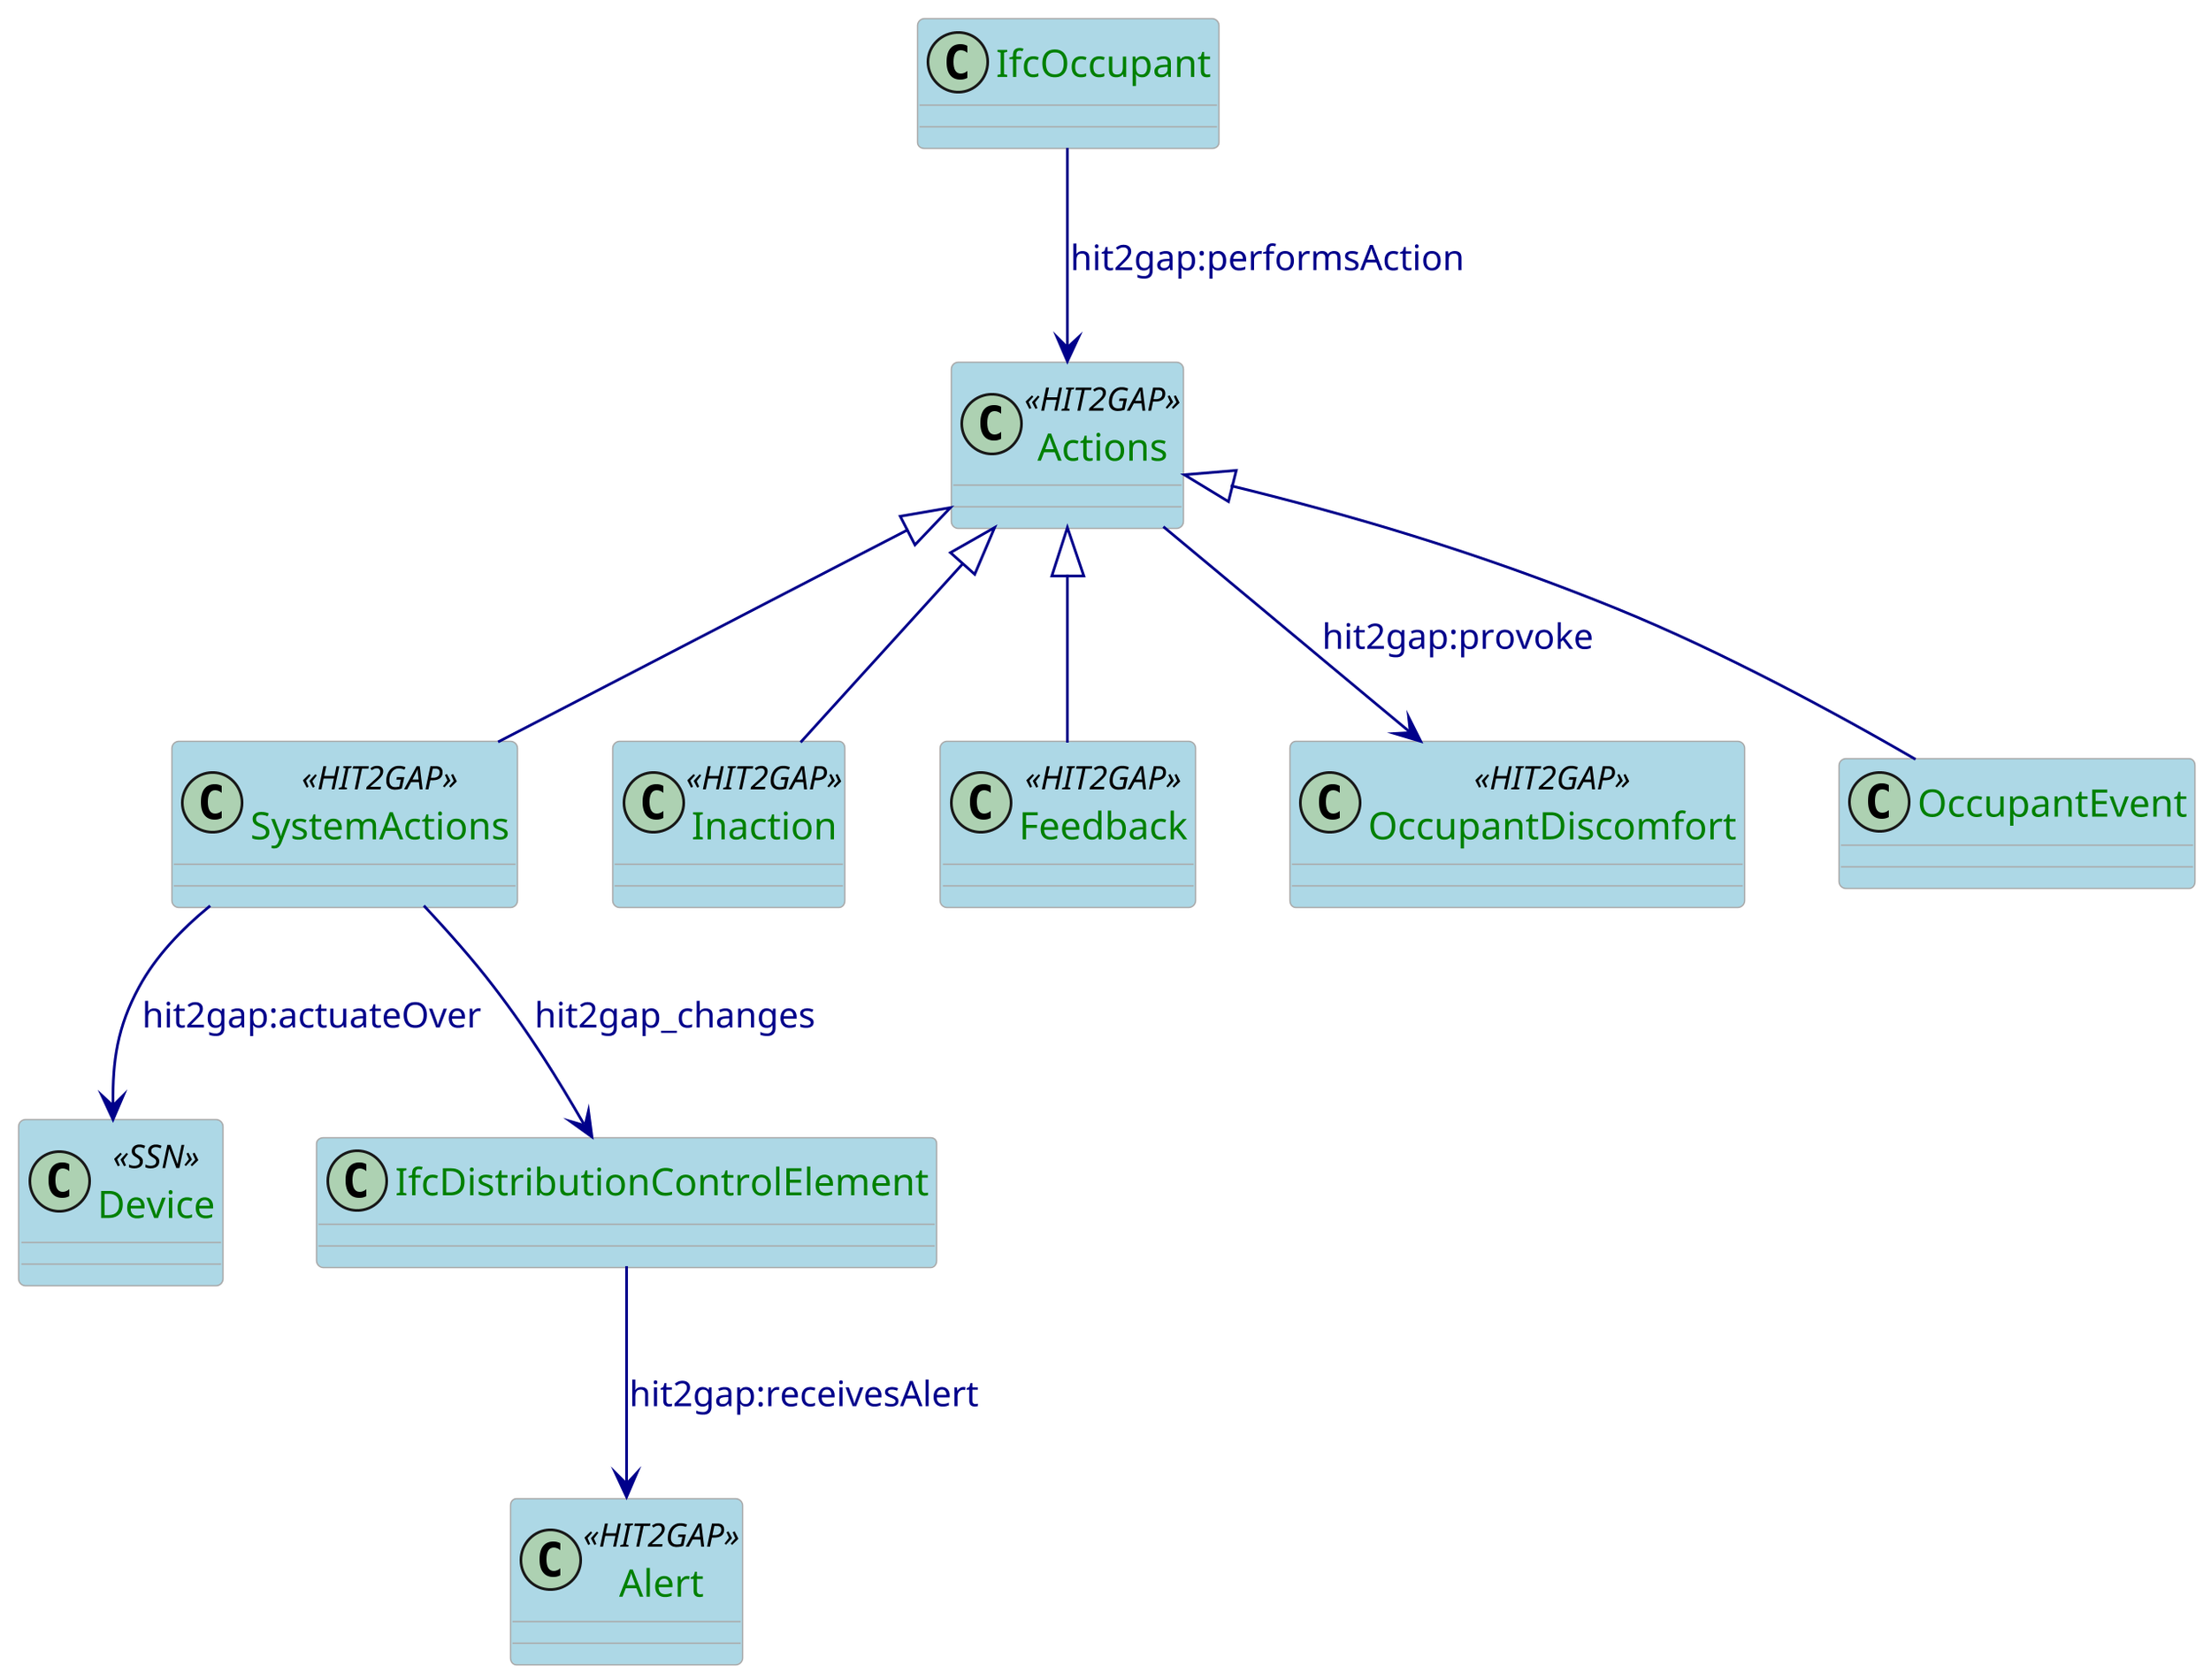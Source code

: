 @startuml

skinparam class {
  ArrowColor DarkBlue
  ArrowFontColor DarkBlue
  BackgroundColor LightBlue
  BorderColor DarkGrey
}
skinparam dpi 300
skinparam stereotypeCBackgroundColor Wheat
skinparam classAttributeFontColor  Green

class Actions <<HIT2GAP>>{

}

class SystemActions<<HIT2GAP>>{

}

class Device <<SSN>>{

}

class Alert <<HIT2GAP>>{

}

class Inaction <<HIT2GAP>>{

}

class Feedback <<HIT2GAP>>{

}


class OccupantDiscomfort <<HIT2GAP>>{

}

Actions <|-- SystemActions
Actions <|-- Inaction

Actions <|-- Feedback
Actions <|-- OccupantEvent

Actions --> OccupantDiscomfort: hit2gap:provoke
SystemActions --> IfcDistributionControlElement:hit2gap_changes
IfcDistributionControlElement --> Alert: hit2gap:receivesAlert
SystemActions --> Device: hit2gap:actuateOver
IfcOccupant --> Actions: hit2gap:performsAction

@enduml
